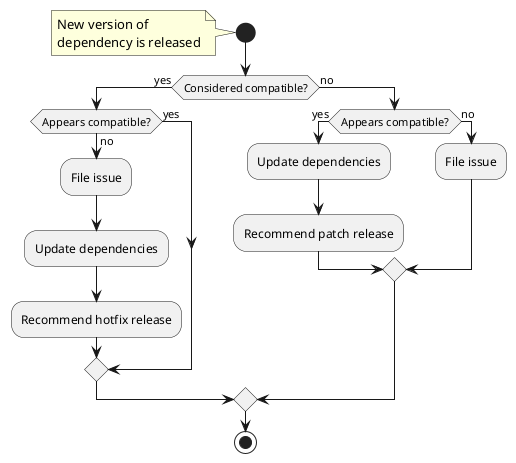 @startuml
start
note
  New version of
  dependency is released
end note
if (Considered compatible?) then (yes)
  if (Appears compatible?) then (yes)
  else (no)
    :File issue;
    :Update dependencies;
    :Recommend hotfix release;
  endif
else (no)
  if (Appears compatible?) then (yes)
    :Update dependencies;
    :Recommend patch release;
  else (no)
    :File issue;
  endif
endif
stop
@enduml
